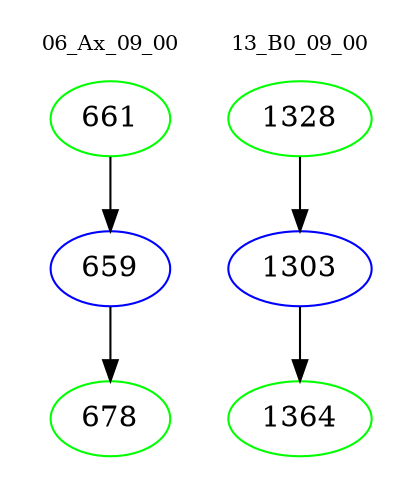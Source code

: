 digraph{
subgraph cluster_0 {
color = white
label = "06_Ax_09_00";
fontsize=10;
T0_661 [label="661", color="green"]
T0_661 -> T0_659 [color="black"]
T0_659 [label="659", color="blue"]
T0_659 -> T0_678 [color="black"]
T0_678 [label="678", color="green"]
}
subgraph cluster_1 {
color = white
label = "13_B0_09_00";
fontsize=10;
T1_1328 [label="1328", color="green"]
T1_1328 -> T1_1303 [color="black"]
T1_1303 [label="1303", color="blue"]
T1_1303 -> T1_1364 [color="black"]
T1_1364 [label="1364", color="green"]
}
}
